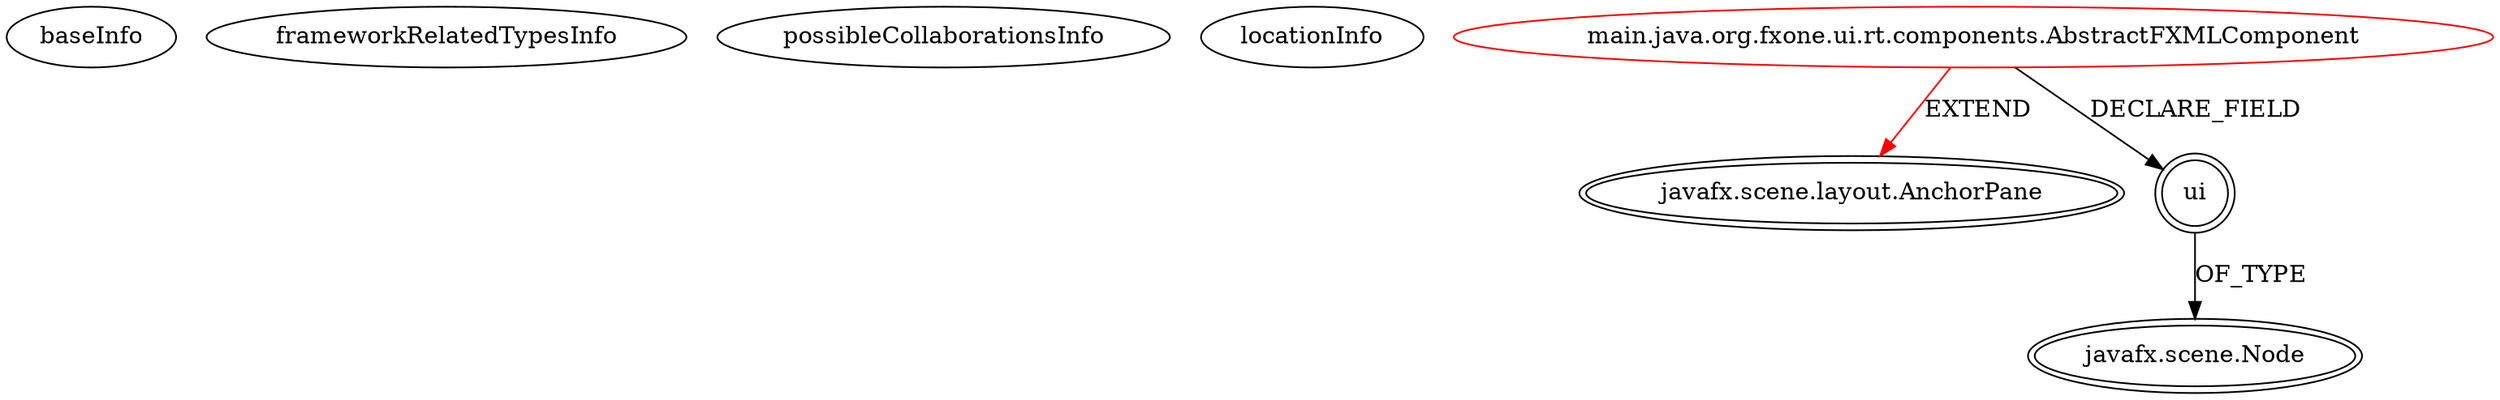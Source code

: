 digraph {
baseInfo[graphId=1893,category="extension_graph",isAnonymous=false,possibleRelation=false]
frameworkRelatedTypesInfo[0="javafx.scene.layout.AnchorPane"]
possibleCollaborationsInfo[]
locationInfo[projectName="atsticks-FXOne",filePath="/atsticks-FXOne/FXOne-master/org.fxone/fxone-ui/src/main/java/org/fxone/ui/rt/components/AbstractFXMLComponent.java",contextSignature="AbstractFXMLComponent",graphId="1893"]
0[label="main.java.org.fxone.ui.rt.components.AbstractFXMLComponent",vertexType="ROOT_CLIENT_CLASS_DECLARATION",isFrameworkType=false,color=red]
1[label="javafx.scene.layout.AnchorPane",vertexType="FRAMEWORK_CLASS_TYPE",isFrameworkType=true,peripheries=2]
2[label="ui",vertexType="FIELD_DECLARATION",isFrameworkType=true,peripheries=2,shape=circle]
3[label="javafx.scene.Node",vertexType="FRAMEWORK_CLASS_TYPE",isFrameworkType=true,peripheries=2]
0->1[label="EXTEND",color=red]
0->2[label="DECLARE_FIELD"]
2->3[label="OF_TYPE"]
}
